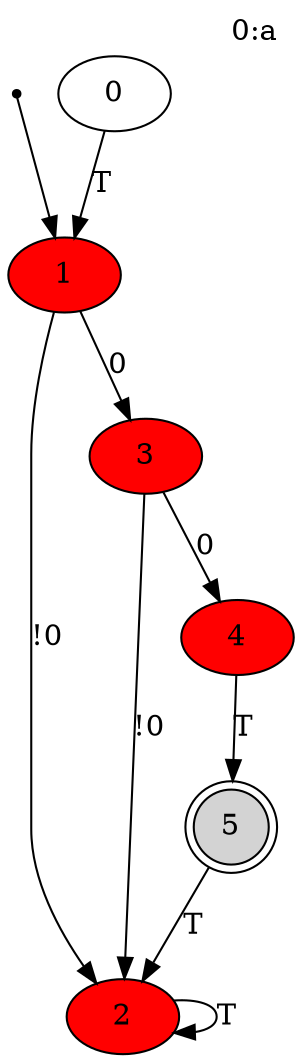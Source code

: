 digraph g {
  init  [shape=point,comment=""]
  0  [comment=""]
  1  [style=filled,fillcolor=red,comment=""]
  2  [style=filled,fillcolor=red,comment=""]
  3  [style=filled,fillcolor=red,comment=""]
  4  [style=filled,fillcolor=red,comment=""]
  5  [shape=doublecircle,style=filled,fillcolor=lightgrey,comment=""]
  0 -> 1 [label="T"]
  1 -> 2 [label="!0"]
  1 -> 3 [label="0"]
  2 -> 2 [label="T"]
  3 -> 2 [label="!0"]
  3 -> 4 [label="0"]
  4 -> 5 [label="T"]
  5 -> 2 [label="T"]
  init -> 1
label = "0:a\n"
labelloc = t
labeljust = r
}
